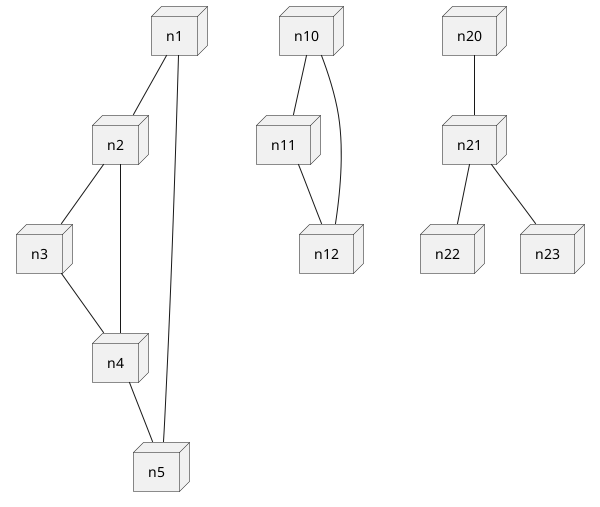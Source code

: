 @startuml

    node n1
    node n2
    node n3
    node n4
    node n5
    
    n1 -- n2
    n2 -- n3
    n3 -- n4
    n4 -- n5
    n5 -- n1
    n2 -- n4


    node n10
    node n11
    node n12
    
    n10 -- n11
    n11 -- n12
    n10 -- n12



    node n20
    node n21
    node n22
    node n23
    
    n20 -- n21
    n21 -- n22
    n21 -- n23

@enduml